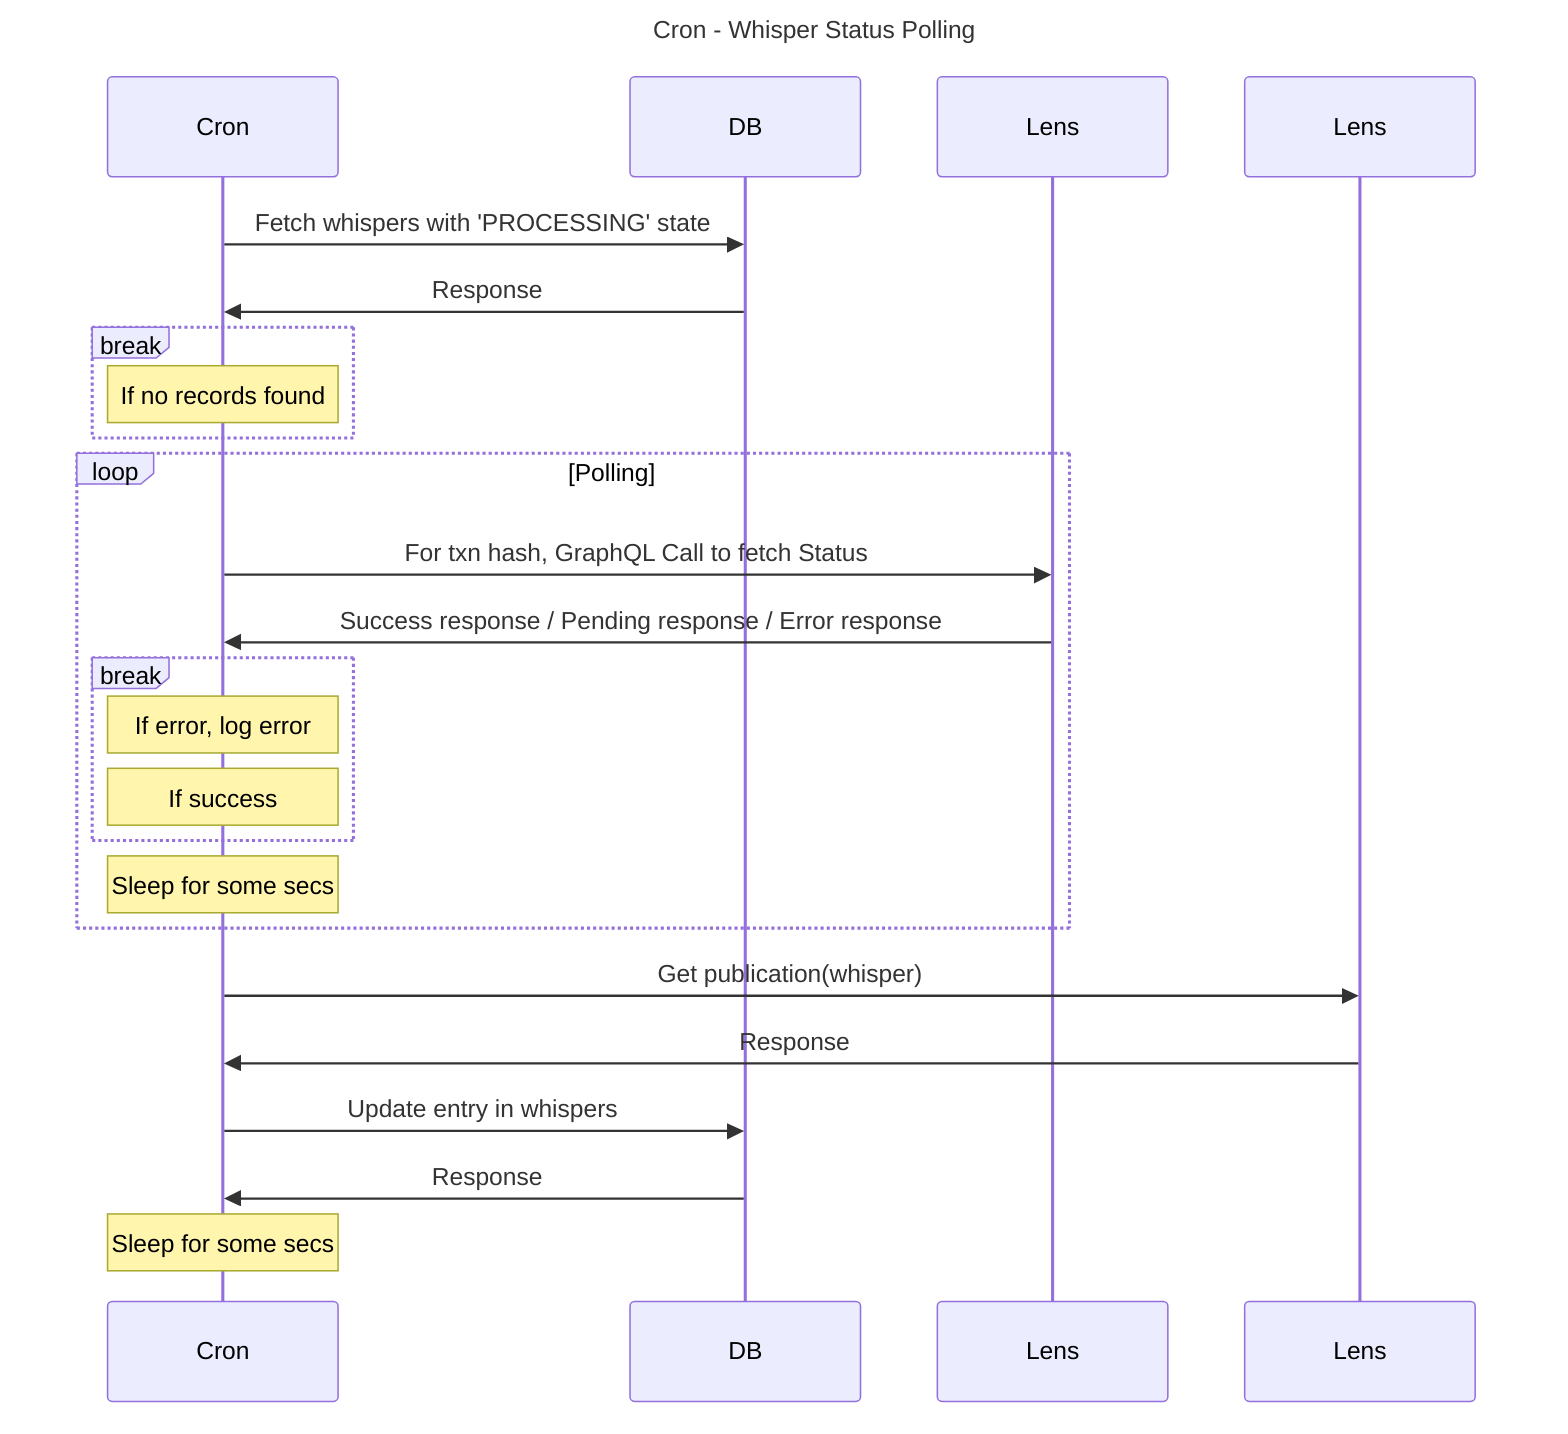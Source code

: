 %% Documentation: https://github.com/mermaid-js/mermaid
%% Editor: https://mermaid.live/edit

sequenceDiagram
title Cron - Whisper Status Polling
participant Cron
participant DB
participant Platform as Lens


Cron->>DB: Fetch whispers with 'PROCESSING' state 
DB->>Cron: Response

break
  note over Cron: If no records found
end

loop Polling
    Cron->>Platform: For txn hash, GraphQL Call to fetch Status
    Platform->>Cron: Success response / Pending response / Error response
    break
    note over Cron: If error, log error
    note over Cron: If success
    end
    Note over Cron: Sleep for some secs
end


Cron->>Lens: Get publication(whisper) 
Lens->>Cron: Response
Cron->>DB: Update entry in whispers
DB->>Cron: Response

note over Cron: Sleep for some secs